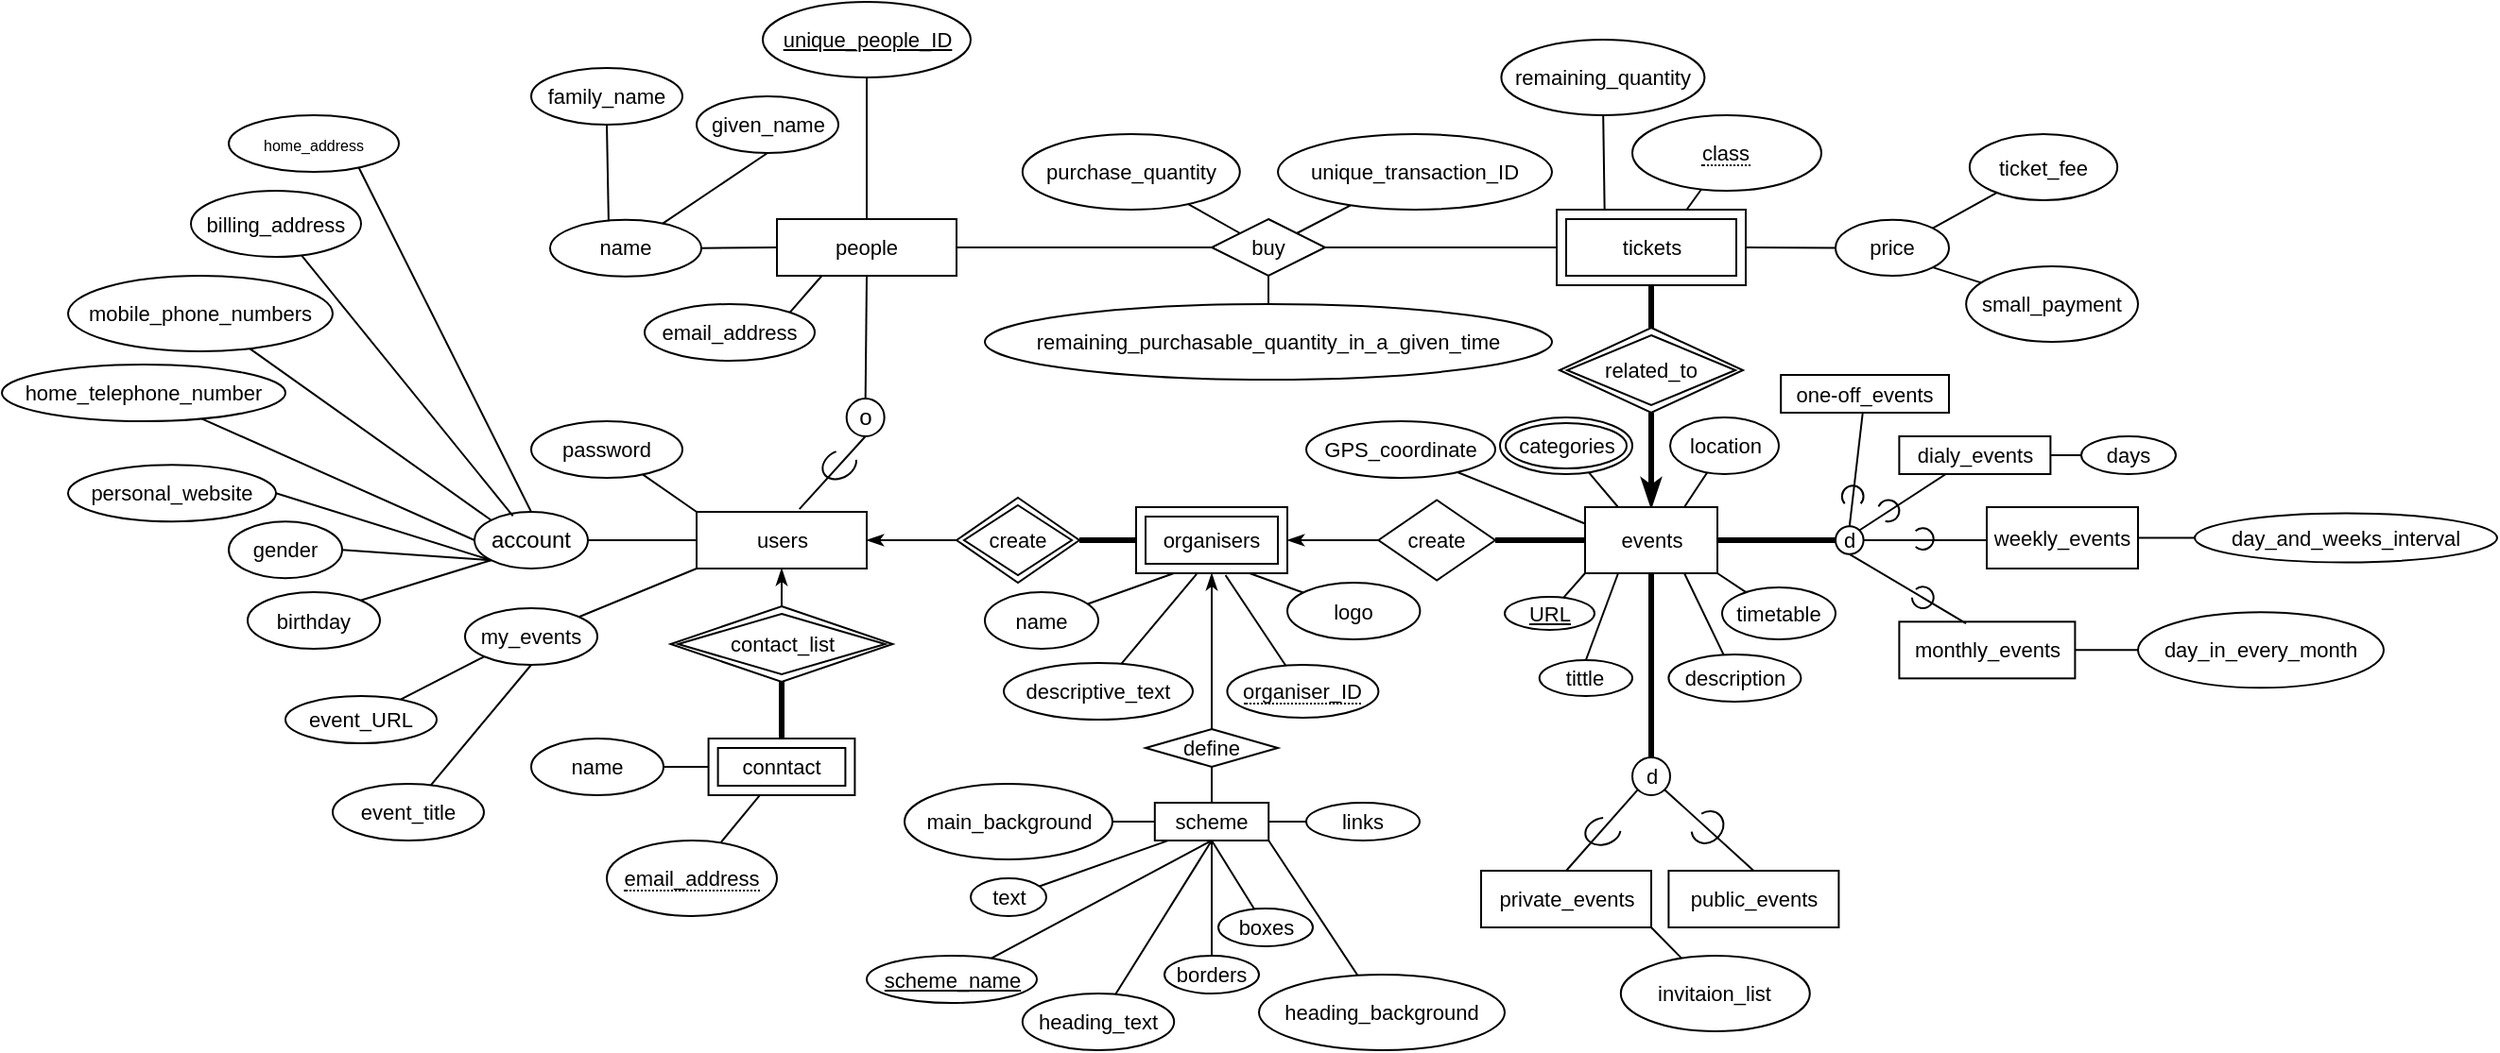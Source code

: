 <mxfile version="15.4.1" type="github">
  <diagram id="6H4R47eBY3q_TcvJeOBk" name="Page-1">
    <mxGraphModel dx="2317" dy="581" grid="1" gridSize="10" guides="1" tooltips="1" connect="1" arrows="1" fold="1" page="1" pageScale="1" pageWidth="827" pageHeight="1169" math="0" shadow="0">
      <root>
        <mxCell id="0" />
        <mxCell id="1" parent="0" />
        <mxCell id="lGjKi2mFenc1zMOufSLO-3" value="o" style="ellipse;whiteSpace=wrap;html=1;aspect=fixed;" vertex="1" parent="1">
          <mxGeometry x="166.83" y="240" width="20" height="20" as="geometry" />
        </mxCell>
        <mxCell id="lGjKi2mFenc1zMOufSLO-13" value="account" style="ellipse;whiteSpace=wrap;html=1;" vertex="1" parent="1">
          <mxGeometry x="-30" y="300" width="60" height="30" as="geometry" />
        </mxCell>
        <mxCell id="lGjKi2mFenc1zMOufSLO-14" value="" style="endArrow=none;html=1;rounded=0;exitX=0;exitY=0;exitDx=0;exitDy=0;" edge="1" parent="1" source="lGjKi2mFenc1zMOufSLO-13" target="lGjKi2mFenc1zMOufSLO-22">
          <mxGeometry width="50" height="50" relative="1" as="geometry">
            <mxPoint x="20" y="230" as="sourcePoint" />
            <mxPoint x="70" y="180" as="targetPoint" />
          </mxGeometry>
        </mxCell>
        <mxCell id="lGjKi2mFenc1zMOufSLO-15" value="" style="endArrow=none;html=1;rounded=0;exitX=0;exitY=0.5;exitDx=0;exitDy=0;" edge="1" parent="1" source="lGjKi2mFenc1zMOufSLO-13" target="lGjKi2mFenc1zMOufSLO-23">
          <mxGeometry width="50" height="50" relative="1" as="geometry">
            <mxPoint x="330" y="200" as="sourcePoint" />
            <mxPoint x="-210" y="310" as="targetPoint" />
          </mxGeometry>
        </mxCell>
        <mxCell id="lGjKi2mFenc1zMOufSLO-16" value="" style="endArrow=none;html=1;rounded=0;entryX=0;entryY=1;entryDx=0;entryDy=0;exitX=1;exitY=0.5;exitDx=0;exitDy=0;" edge="1" parent="1" source="lGjKi2mFenc1zMOufSLO-24" target="lGjKi2mFenc1zMOufSLO-13">
          <mxGeometry width="50" height="50" relative="1" as="geometry">
            <mxPoint x="-120" y="390" as="sourcePoint" />
            <mxPoint x="-70" y="340" as="targetPoint" />
          </mxGeometry>
        </mxCell>
        <mxCell id="lGjKi2mFenc1zMOufSLO-17" value="" style="endArrow=none;html=1;rounded=0;exitX=0.339;exitY=0.072;exitDx=0;exitDy=0;exitPerimeter=0;" edge="1" parent="1" source="lGjKi2mFenc1zMOufSLO-13" target="lGjKi2mFenc1zMOufSLO-21">
          <mxGeometry width="50" height="50" relative="1" as="geometry">
            <mxPoint x="20" y="220" as="sourcePoint" />
            <mxPoint x="70" y="170" as="targetPoint" />
          </mxGeometry>
        </mxCell>
        <mxCell id="lGjKi2mFenc1zMOufSLO-18" value="" style="endArrow=none;html=1;rounded=0;entryX=0;entryY=1;entryDx=0;entryDy=0;exitX=1;exitY=0.5;exitDx=0;exitDy=0;" edge="1" parent="1" source="lGjKi2mFenc1zMOufSLO-25" target="lGjKi2mFenc1zMOufSLO-13">
          <mxGeometry width="50" height="50" relative="1" as="geometry">
            <mxPoint x="-100" y="370" as="sourcePoint" />
            <mxPoint x="-80" y="370" as="targetPoint" />
          </mxGeometry>
        </mxCell>
        <mxCell id="lGjKi2mFenc1zMOufSLO-20" value="&lt;font style=&quot;font-size: 8px&quot;&gt;home_address&lt;/font&gt;" style="ellipse;whiteSpace=wrap;html=1;" vertex="1" parent="1">
          <mxGeometry x="-160" y="90" width="90" height="30" as="geometry" />
        </mxCell>
        <mxCell id="lGjKi2mFenc1zMOufSLO-21" value="&lt;font style=&quot;font-size: 11px&quot;&gt;billing_address&lt;/font&gt;" style="ellipse;whiteSpace=wrap;html=1;fontSize=8;" vertex="1" parent="1">
          <mxGeometry x="-180" y="130" width="90" height="35" as="geometry" />
        </mxCell>
        <mxCell id="lGjKi2mFenc1zMOufSLO-22" value="mobile_phone_numbers" style="ellipse;whiteSpace=wrap;html=1;fontSize=11;" vertex="1" parent="1">
          <mxGeometry x="-245" y="175" width="140" height="40" as="geometry" />
        </mxCell>
        <mxCell id="lGjKi2mFenc1zMOufSLO-23" value="home_telephone_number" style="ellipse;whiteSpace=wrap;html=1;fontSize=11;" vertex="1" parent="1">
          <mxGeometry x="-280" y="222" width="150" height="30" as="geometry" />
        </mxCell>
        <mxCell id="lGjKi2mFenc1zMOufSLO-24" value="personal_website" style="ellipse;whiteSpace=wrap;html=1;fontSize=11;" vertex="1" parent="1">
          <mxGeometry x="-245" y="275.1" width="110" height="30" as="geometry" />
        </mxCell>
        <mxCell id="lGjKi2mFenc1zMOufSLO-25" value="gender" style="ellipse;whiteSpace=wrap;html=1;fontSize=11;" vertex="1" parent="1">
          <mxGeometry x="-160" y="305.1" width="60" height="30" as="geometry" />
        </mxCell>
        <mxCell id="lGjKi2mFenc1zMOufSLO-26" value="" style="endArrow=none;html=1;rounded=0;fontSize=11;entryX=0;entryY=1;entryDx=0;entryDy=0;exitX=1;exitY=0;exitDx=0;exitDy=0;" edge="1" parent="1" source="lGjKi2mFenc1zMOufSLO-27" target="lGjKi2mFenc1zMOufSLO-13">
          <mxGeometry width="50" height="50" relative="1" as="geometry">
            <mxPoint x="-100" y="380" as="sourcePoint" />
            <mxPoint x="-50" y="330" as="targetPoint" />
          </mxGeometry>
        </mxCell>
        <mxCell id="lGjKi2mFenc1zMOufSLO-27" value="birthday" style="ellipse;whiteSpace=wrap;html=1;fontSize=11;" vertex="1" parent="1">
          <mxGeometry x="-150" y="342.5" width="70" height="30" as="geometry" />
        </mxCell>
        <mxCell id="lGjKi2mFenc1zMOufSLO-28" value="" style="endArrow=none;html=1;rounded=0;fontSize=11;entryX=0.5;entryY=1;entryDx=0;entryDy=0;exitX=0.5;exitY=0;exitDx=0;exitDy=0;" edge="1" parent="1" target="lGjKi2mFenc1zMOufSLO-13">
          <mxGeometry width="50" height="50" relative="1" as="geometry">
            <mxPoint y="330" as="sourcePoint" />
            <mxPoint x="10" y="220" as="targetPoint" />
          </mxGeometry>
        </mxCell>
        <mxCell id="lGjKi2mFenc1zMOufSLO-97" style="edgeStyle=none;rounded=0;orthogonalLoop=1;jettySize=auto;html=1;exitX=0.5;exitY=1;exitDx=0;exitDy=0;fontSize=11;startArrow=none;startFill=0;endArrow=none;endFill=0;strokeWidth=3;" edge="1" parent="1" source="lGjKi2mFenc1zMOufSLO-41" target="lGjKi2mFenc1zMOufSLO-98">
          <mxGeometry relative="1" as="geometry">
            <mxPoint x="132.6" y="420" as="targetPoint" />
          </mxGeometry>
        </mxCell>
        <mxCell id="lGjKi2mFenc1zMOufSLO-41" value="contact_list" style="shape=rhombus;double=1;perimeter=rhombusPerimeter;whiteSpace=wrap;html=1;align=center;rounded=0;shadow=0;sketch=0;fontSize=11;" vertex="1" parent="1">
          <mxGeometry x="73.75" y="350" width="117.5" height="40" as="geometry" />
        </mxCell>
        <mxCell id="lGjKi2mFenc1zMOufSLO-57" value="" style="edgeStyle=none;rounded=0;orthogonalLoop=1;jettySize=auto;html=1;fontSize=11;endArrow=none;endFill=0;entryX=0;entryY=0.5;entryDx=0;entryDy=0;exitX=1;exitY=0.5;exitDx=0;exitDy=0;" edge="1" parent="1" source="lGjKi2mFenc1zMOufSLO-42" target="lGjKi2mFenc1zMOufSLO-43">
          <mxGeometry relative="1" as="geometry">
            <mxPoint x="178" y="100" as="sourcePoint" />
            <mxPoint x="178" y="140" as="targetPoint" />
          </mxGeometry>
        </mxCell>
        <mxCell id="lGjKi2mFenc1zMOufSLO-42" value="name" style="ellipse;whiteSpace=wrap;html=1;align=center;rounded=0;shadow=0;sketch=0;fontSize=11;" vertex="1" parent="1">
          <mxGeometry x="10.0" y="145.4" width="80" height="30" as="geometry" />
        </mxCell>
        <mxCell id="lGjKi2mFenc1zMOufSLO-126" style="edgeStyle=none;rounded=0;orthogonalLoop=1;jettySize=auto;html=1;exitX=1;exitY=0.5;exitDx=0;exitDy=0;fontSize=11;startArrow=none;startFill=0;endArrow=none;endFill=0;strokeWidth=1;" edge="1" parent="1" source="lGjKi2mFenc1zMOufSLO-43" target="lGjKi2mFenc1zMOufSLO-128">
          <mxGeometry relative="1" as="geometry">
            <mxPoint x="240" y="160" as="targetPoint" />
          </mxGeometry>
        </mxCell>
        <mxCell id="lGjKi2mFenc1zMOufSLO-43" value="people" style="whiteSpace=wrap;html=1;align=center;rounded=0;shadow=0;sketch=0;fontSize=11;" vertex="1" parent="1">
          <mxGeometry x="130" y="145" width="95" height="30" as="geometry" />
        </mxCell>
        <mxCell id="lGjKi2mFenc1zMOufSLO-44" value="" style="endArrow=none;html=1;rounded=0;fontSize=11;entryX=0.5;entryY=1;entryDx=0;entryDy=0;exitX=0.5;exitY=0;exitDx=0;exitDy=0;" edge="1" parent="1" source="lGjKi2mFenc1zMOufSLO-43" target="lGjKi2mFenc1zMOufSLO-48">
          <mxGeometry relative="1" as="geometry">
            <mxPoint x="178" y="140" as="sourcePoint" />
            <mxPoint x="90" y="480" as="targetPoint" />
          </mxGeometry>
        </mxCell>
        <mxCell id="lGjKi2mFenc1zMOufSLO-48" value="unique_people_ID" style="ellipse;whiteSpace=wrap;html=1;align=center;fontStyle=4;rounded=0;shadow=0;sketch=0;fontSize=11;" vertex="1" parent="1">
          <mxGeometry x="122.5" y="30" width="110" height="40" as="geometry" />
        </mxCell>
        <mxCell id="lGjKi2mFenc1zMOufSLO-49" value="email_address" style="ellipse;whiteSpace=wrap;html=1;align=center;rounded=0;shadow=0;sketch=0;fontSize=11;" vertex="1" parent="1">
          <mxGeometry x="60" y="190" width="90" height="30" as="geometry" />
        </mxCell>
        <mxCell id="lGjKi2mFenc1zMOufSLO-50" value="" style="endArrow=none;html=1;rounded=0;fontSize=11;entryX=0.25;entryY=1;entryDx=0;entryDy=0;exitX=1;exitY=0;exitDx=0;exitDy=0;" edge="1" parent="1" source="lGjKi2mFenc1zMOufSLO-49" target="lGjKi2mFenc1zMOufSLO-43">
          <mxGeometry relative="1" as="geometry">
            <mxPoint x="-90" y="350" as="sourcePoint" />
            <mxPoint x="70" y="350" as="targetPoint" />
          </mxGeometry>
        </mxCell>
        <mxCell id="lGjKi2mFenc1zMOufSLO-51" value="" style="endArrow=none;html=1;rounded=0;fontSize=11;exitX=0.5;exitY=1;exitDx=0;exitDy=0;entryX=0.5;entryY=0;entryDx=0;entryDy=0;" edge="1" parent="1" source="lGjKi2mFenc1zMOufSLO-43" target="lGjKi2mFenc1zMOufSLO-3">
          <mxGeometry relative="1" as="geometry">
            <mxPoint x="-90" y="430" as="sourcePoint" />
            <mxPoint x="160" y="270" as="targetPoint" />
          </mxGeometry>
        </mxCell>
        <mxCell id="lGjKi2mFenc1zMOufSLO-77" style="edgeStyle=none;rounded=0;orthogonalLoop=1;jettySize=auto;html=1;exitX=0;exitY=0.5;exitDx=0;exitDy=0;entryX=1;entryY=0.5;entryDx=0;entryDy=0;fontSize=11;endArrow=none;endFill=0;" edge="1" parent="1" source="lGjKi2mFenc1zMOufSLO-54" target="lGjKi2mFenc1zMOufSLO-13">
          <mxGeometry relative="1" as="geometry" />
        </mxCell>
        <mxCell id="lGjKi2mFenc1zMOufSLO-81" style="edgeStyle=none;rounded=0;orthogonalLoop=1;jettySize=auto;html=1;exitX=0.5;exitY=1;exitDx=0;exitDy=0;entryX=0.5;entryY=0;entryDx=0;entryDy=0;fontSize=11;startArrow=classicThin;startFill=1;endArrow=none;endFill=0;" edge="1" parent="1" source="lGjKi2mFenc1zMOufSLO-54" target="lGjKi2mFenc1zMOufSLO-41">
          <mxGeometry relative="1" as="geometry" />
        </mxCell>
        <mxCell id="lGjKi2mFenc1zMOufSLO-88" style="edgeStyle=none;rounded=0;orthogonalLoop=1;jettySize=auto;html=1;exitX=0;exitY=0;exitDx=0;exitDy=0;fontSize=11;startArrow=none;startFill=0;endArrow=none;endFill=0;" edge="1" parent="1" source="lGjKi2mFenc1zMOufSLO-54" target="lGjKi2mFenc1zMOufSLO-89">
          <mxGeometry relative="1" as="geometry">
            <mxPoint x="70" y="270" as="targetPoint" />
          </mxGeometry>
        </mxCell>
        <mxCell id="lGjKi2mFenc1zMOufSLO-90" style="edgeStyle=none;rounded=0;orthogonalLoop=1;jettySize=auto;html=1;exitX=0;exitY=1;exitDx=0;exitDy=0;fontSize=11;startArrow=none;startFill=0;endArrow=none;endFill=0;" edge="1" parent="1" source="lGjKi2mFenc1zMOufSLO-54" target="lGjKi2mFenc1zMOufSLO-91">
          <mxGeometry relative="1" as="geometry">
            <mxPoint y="390" as="targetPoint" />
          </mxGeometry>
        </mxCell>
        <mxCell id="lGjKi2mFenc1zMOufSLO-105" style="edgeStyle=none;rounded=0;orthogonalLoop=1;jettySize=auto;html=1;exitX=1;exitY=0.5;exitDx=0;exitDy=0;fontSize=11;startArrow=classicThin;startFill=1;endArrow=none;endFill=0;strokeWidth=1;" edge="1" parent="1" source="lGjKi2mFenc1zMOufSLO-54" target="lGjKi2mFenc1zMOufSLO-106">
          <mxGeometry relative="1" as="geometry">
            <mxPoint x="230" y="314.8" as="targetPoint" />
          </mxGeometry>
        </mxCell>
        <mxCell id="lGjKi2mFenc1zMOufSLO-54" value="users" style="whiteSpace=wrap;html=1;align=center;rounded=0;shadow=0;sketch=0;fontSize=11;" vertex="1" parent="1">
          <mxGeometry x="87.5" y="300" width="90" height="30" as="geometry" />
        </mxCell>
        <mxCell id="lGjKi2mFenc1zMOufSLO-55" value="" style="endArrow=none;html=1;rounded=0;fontSize=11;exitX=0.5;exitY=1;exitDx=0;exitDy=0;" edge="1" parent="1" source="lGjKi2mFenc1zMOufSLO-56" target="lGjKi2mFenc1zMOufSLO-42">
          <mxGeometry relative="1" as="geometry">
            <mxPoint x="-210" y="360" as="sourcePoint" />
            <mxPoint x="70" y="270" as="targetPoint" />
          </mxGeometry>
        </mxCell>
        <mxCell id="lGjKi2mFenc1zMOufSLO-56" value="given_name" style="ellipse;whiteSpace=wrap;html=1;align=center;rounded=0;shadow=0;sketch=0;fontSize=11;" vertex="1" parent="1">
          <mxGeometry x="87.5" y="80" width="75" height="30" as="geometry" />
        </mxCell>
        <mxCell id="lGjKi2mFenc1zMOufSLO-58" value="" style="endArrow=none;html=1;rounded=0;fontSize=11;entryX=0.387;entryY=0.025;entryDx=0;entryDy=0;exitX=0.5;exitY=1;exitDx=0;exitDy=0;entryPerimeter=0;" edge="1" parent="1" source="lGjKi2mFenc1zMOufSLO-60" target="lGjKi2mFenc1zMOufSLO-42">
          <mxGeometry relative="1" as="geometry">
            <mxPoint x="-110" y="380" as="sourcePoint" />
            <mxPoint x="70" y="270" as="targetPoint" />
          </mxGeometry>
        </mxCell>
        <mxCell id="lGjKi2mFenc1zMOufSLO-60" value="family_name" style="ellipse;whiteSpace=wrap;html=1;align=center;rounded=0;shadow=0;sketch=0;fontSize=11;" vertex="1" parent="1">
          <mxGeometry x="8.882e-16" y="65" width="80" height="30" as="geometry" />
        </mxCell>
        <mxCell id="lGjKi2mFenc1zMOufSLO-73" value="" style="verticalLabelPosition=bottom;verticalAlign=top;html=1;shape=mxgraph.basic.arc;startAngle=0.3;endAngle=0.033;rounded=0;shadow=0;sketch=0;fontSize=11;rotation=-30;" vertex="1" parent="1">
          <mxGeometry x="153.6" y="268" width="18.9" height="14" as="geometry" />
        </mxCell>
        <mxCell id="lGjKi2mFenc1zMOufSLO-76" value="" style="endArrow=none;html=1;rounded=0;fontSize=11;entryX=0.5;entryY=1;entryDx=0;entryDy=0;startArrow=none;exitX=0.604;exitY=-0.047;exitDx=0;exitDy=0;exitPerimeter=0;" edge="1" parent="1" source="lGjKi2mFenc1zMOufSLO-54" target="lGjKi2mFenc1zMOufSLO-3">
          <mxGeometry width="50" height="50" relative="1" as="geometry">
            <mxPoint x="151.19" y="308.59" as="sourcePoint" />
            <mxPoint x="176.83" y="260" as="targetPoint" />
          </mxGeometry>
        </mxCell>
        <mxCell id="lGjKi2mFenc1zMOufSLO-78" value="" style="endArrow=none;html=1;rounded=0;fontSize=11;entryX=0.5;entryY=0;entryDx=0;entryDy=0;exitX=0.763;exitY=0.917;exitDx=0;exitDy=0;exitPerimeter=0;" edge="1" parent="1" source="lGjKi2mFenc1zMOufSLO-20" target="lGjKi2mFenc1zMOufSLO-13">
          <mxGeometry relative="1" as="geometry">
            <mxPoint x="-100" y="250" as="sourcePoint" />
            <mxPoint x="60" y="250" as="targetPoint" />
          </mxGeometry>
        </mxCell>
        <mxCell id="lGjKi2mFenc1zMOufSLO-89" value="password" style="ellipse;whiteSpace=wrap;html=1;align=center;rounded=0;shadow=0;sketch=0;fontSize=11;" vertex="1" parent="1">
          <mxGeometry y="252" width="80" height="30" as="geometry" />
        </mxCell>
        <mxCell id="lGjKi2mFenc1zMOufSLO-93" style="edgeStyle=none;rounded=0;orthogonalLoop=1;jettySize=auto;html=1;exitX=0;exitY=1;exitDx=0;exitDy=0;fontSize=11;startArrow=none;startFill=0;endArrow=none;endFill=0;" edge="1" parent="1" source="lGjKi2mFenc1zMOufSLO-91" target="lGjKi2mFenc1zMOufSLO-94">
          <mxGeometry relative="1" as="geometry">
            <mxPoint x="-50" y="370" as="targetPoint" />
          </mxGeometry>
        </mxCell>
        <mxCell id="lGjKi2mFenc1zMOufSLO-95" style="edgeStyle=none;rounded=0;orthogonalLoop=1;jettySize=auto;html=1;exitX=0.5;exitY=1;exitDx=0;exitDy=0;fontSize=11;startArrow=none;startFill=0;endArrow=none;endFill=0;" edge="1" parent="1" source="lGjKi2mFenc1zMOufSLO-91" target="lGjKi2mFenc1zMOufSLO-96">
          <mxGeometry relative="1" as="geometry">
            <mxPoint x="-80" y="440" as="targetPoint" />
          </mxGeometry>
        </mxCell>
        <mxCell id="lGjKi2mFenc1zMOufSLO-91" value="my_events" style="ellipse;whiteSpace=wrap;html=1;align=center;rounded=0;shadow=0;sketch=0;fontSize=11;" vertex="1" parent="1">
          <mxGeometry x="-35" y="351" width="70" height="30" as="geometry" />
        </mxCell>
        <mxCell id="lGjKi2mFenc1zMOufSLO-94" value="event_URL" style="ellipse;whiteSpace=wrap;html=1;align=center;rounded=0;shadow=0;sketch=0;fontSize=11;" vertex="1" parent="1">
          <mxGeometry x="-130" y="397.5" width="80" height="25" as="geometry" />
        </mxCell>
        <mxCell id="lGjKi2mFenc1zMOufSLO-96" value="event_title" style="ellipse;whiteSpace=wrap;html=1;align=center;rounded=0;shadow=0;sketch=0;fontSize=11;" vertex="1" parent="1">
          <mxGeometry x="-105" y="444" width="80" height="30" as="geometry" />
        </mxCell>
        <mxCell id="lGjKi2mFenc1zMOufSLO-99" style="edgeStyle=none;rounded=0;orthogonalLoop=1;jettySize=auto;html=1;exitX=0;exitY=0.5;exitDx=0;exitDy=0;fontSize=11;startArrow=none;startFill=0;endArrow=none;endFill=0;entryX=1;entryY=0.5;entryDx=0;entryDy=0;" edge="1" parent="1" source="lGjKi2mFenc1zMOufSLO-98" target="lGjKi2mFenc1zMOufSLO-100">
          <mxGeometry relative="1" as="geometry">
            <mxPoint x="90" y="450" as="targetPoint" />
          </mxGeometry>
        </mxCell>
        <mxCell id="lGjKi2mFenc1zMOufSLO-101" style="edgeStyle=none;rounded=0;orthogonalLoop=1;jettySize=auto;html=1;exitX=0.357;exitY=0.98;exitDx=0;exitDy=0;fontSize=11;startArrow=none;startFill=0;endArrow=none;endFill=0;exitPerimeter=0;" edge="1" parent="1" source="lGjKi2mFenc1zMOufSLO-98" target="lGjKi2mFenc1zMOufSLO-102">
          <mxGeometry relative="1" as="geometry">
            <mxPoint x="180" y="450" as="targetPoint" />
          </mxGeometry>
        </mxCell>
        <mxCell id="lGjKi2mFenc1zMOufSLO-98" value="conntact" style="shape=ext;margin=3;double=1;whiteSpace=wrap;html=1;align=center;rounded=0;shadow=0;sketch=0;fontSize=11;" vertex="1" parent="1">
          <mxGeometry x="93.8" y="420" width="77.4" height="30" as="geometry" />
        </mxCell>
        <mxCell id="lGjKi2mFenc1zMOufSLO-100" value="name" style="ellipse;whiteSpace=wrap;html=1;align=center;rounded=0;shadow=0;sketch=0;fontSize=11;" vertex="1" parent="1">
          <mxGeometry y="420" width="70" height="30" as="geometry" />
        </mxCell>
        <mxCell id="lGjKi2mFenc1zMOufSLO-102" value="&lt;span style=&quot;border-bottom: 1px dotted&quot;&gt;email_address&lt;/span&gt;" style="ellipse;whiteSpace=wrap;html=1;align=center;rounded=0;shadow=0;sketch=0;fontSize=11;" vertex="1" parent="1">
          <mxGeometry x="40" y="474" width="90" height="40" as="geometry" />
        </mxCell>
        <mxCell id="lGjKi2mFenc1zMOufSLO-107" style="edgeStyle=none;rounded=0;orthogonalLoop=1;jettySize=auto;html=1;exitX=1;exitY=0.5;exitDx=0;exitDy=0;fontSize=11;startArrow=none;startFill=0;endArrow=none;endFill=0;strokeWidth=3;" edge="1" parent="1" source="lGjKi2mFenc1zMOufSLO-106" target="lGjKi2mFenc1zMOufSLO-108">
          <mxGeometry relative="1" as="geometry">
            <mxPoint x="340" y="314.8" as="targetPoint" />
          </mxGeometry>
        </mxCell>
        <mxCell id="lGjKi2mFenc1zMOufSLO-106" value="create" style="shape=rhombus;double=1;perimeter=rhombusPerimeter;whiteSpace=wrap;html=1;align=center;rounded=0;shadow=0;sketch=0;fontSize=11;" vertex="1" parent="1">
          <mxGeometry x="225" y="292.5" width="65" height="45" as="geometry" />
        </mxCell>
        <mxCell id="lGjKi2mFenc1zMOufSLO-109" style="edgeStyle=none;rounded=0;orthogonalLoop=1;jettySize=auto;html=1;exitX=0.4;exitY=1.011;exitDx=0;exitDy=0;fontSize=11;startArrow=none;startFill=0;endArrow=none;endFill=0;strokeWidth=1;exitPerimeter=0;" edge="1" parent="1" source="lGjKi2mFenc1zMOufSLO-108" target="lGjKi2mFenc1zMOufSLO-110">
          <mxGeometry relative="1" as="geometry">
            <mxPoint x="300" y="270" as="targetPoint" />
          </mxGeometry>
        </mxCell>
        <mxCell id="lGjKi2mFenc1zMOufSLO-111" style="edgeStyle=none;rounded=0;orthogonalLoop=1;jettySize=auto;html=1;exitX=0.25;exitY=1;exitDx=0;exitDy=0;fontSize=11;startArrow=none;startFill=0;endArrow=none;endFill=0;strokeWidth=1;" edge="1" parent="1" source="lGjKi2mFenc1zMOufSLO-108" target="lGjKi2mFenc1zMOufSLO-112">
          <mxGeometry relative="1" as="geometry">
            <mxPoint x="280" y="370" as="targetPoint" />
          </mxGeometry>
        </mxCell>
        <mxCell id="lGjKi2mFenc1zMOufSLO-113" style="edgeStyle=none;rounded=0;orthogonalLoop=1;jettySize=auto;html=1;exitX=0.75;exitY=1;exitDx=0;exitDy=0;fontSize=11;startArrow=none;startFill=0;endArrow=none;endFill=0;strokeWidth=1;" edge="1" parent="1" source="lGjKi2mFenc1zMOufSLO-108" target="lGjKi2mFenc1zMOufSLO-114">
          <mxGeometry relative="1" as="geometry">
            <mxPoint x="339.8" y="360" as="targetPoint" />
          </mxGeometry>
        </mxCell>
        <mxCell id="lGjKi2mFenc1zMOufSLO-115" style="edgeStyle=none;rounded=0;orthogonalLoop=1;jettySize=auto;html=1;exitX=0.591;exitY=1.029;exitDx=0;exitDy=0;fontSize=11;startArrow=none;startFill=0;endArrow=none;endFill=0;strokeWidth=1;exitPerimeter=0;" edge="1" parent="1" source="lGjKi2mFenc1zMOufSLO-108" target="lGjKi2mFenc1zMOufSLO-116">
          <mxGeometry relative="1" as="geometry">
            <mxPoint x="350" y="280" as="targetPoint" />
          </mxGeometry>
        </mxCell>
        <mxCell id="lGjKi2mFenc1zMOufSLO-119" style="edgeStyle=none;rounded=0;orthogonalLoop=1;jettySize=auto;html=1;exitX=1;exitY=0.5;exitDx=0;exitDy=0;fontSize=11;startArrow=classicThin;startFill=1;endArrow=none;endFill=0;strokeWidth=1;" edge="1" parent="1" source="lGjKi2mFenc1zMOufSLO-108" target="lGjKi2mFenc1zMOufSLO-122">
          <mxGeometry relative="1" as="geometry">
            <mxPoint x="448" y="316" as="targetPoint" />
          </mxGeometry>
        </mxCell>
        <mxCell id="lGjKi2mFenc1zMOufSLO-190" style="edgeStyle=none;rounded=0;orthogonalLoop=1;jettySize=auto;html=1;exitX=0.5;exitY=1;exitDx=0;exitDy=0;fontSize=11;startArrow=classicThin;startFill=1;endArrow=none;endFill=0;strokeWidth=1;" edge="1" parent="1" source="lGjKi2mFenc1zMOufSLO-108" target="lGjKi2mFenc1zMOufSLO-191">
          <mxGeometry relative="1" as="geometry">
            <mxPoint x="360" y="420" as="targetPoint" />
          </mxGeometry>
        </mxCell>
        <mxCell id="lGjKi2mFenc1zMOufSLO-108" value="organisers" style="shape=ext;margin=3;double=1;whiteSpace=wrap;html=1;align=center;rounded=0;shadow=0;sketch=0;fontSize=11;" vertex="1" parent="1">
          <mxGeometry x="320" y="297.5" width="80" height="35" as="geometry" />
        </mxCell>
        <mxCell id="lGjKi2mFenc1zMOufSLO-110" value="&lt;div style=&quot;text-align: left&quot;&gt;descriptive_text&lt;/div&gt;" style="ellipse;whiteSpace=wrap;html=1;align=center;rounded=0;shadow=0;sketch=0;fontSize=11;" vertex="1" parent="1">
          <mxGeometry x="250" y="380" width="100" height="30" as="geometry" />
        </mxCell>
        <mxCell id="lGjKi2mFenc1zMOufSLO-112" value="name" style="ellipse;whiteSpace=wrap;html=1;align=center;rounded=0;shadow=0;sketch=0;fontSize=11;" vertex="1" parent="1">
          <mxGeometry x="240" y="342.5" width="60" height="30" as="geometry" />
        </mxCell>
        <mxCell id="lGjKi2mFenc1zMOufSLO-114" value="logo" style="ellipse;whiteSpace=wrap;html=1;align=center;rounded=0;shadow=0;sketch=0;fontSize=11;" vertex="1" parent="1">
          <mxGeometry x="400.0" y="337.5" width="70.2" height="30" as="geometry" />
        </mxCell>
        <mxCell id="lGjKi2mFenc1zMOufSLO-116" value="&lt;span style=&quot;border-bottom: 1px dotted&quot;&gt;organiser_ID&lt;/span&gt;" style="ellipse;whiteSpace=wrap;html=1;align=center;rounded=0;shadow=0;sketch=0;fontSize=11;" vertex="1" parent="1">
          <mxGeometry x="368.2" y="381" width="80" height="28" as="geometry" />
        </mxCell>
        <mxCell id="lGjKi2mFenc1zMOufSLO-123" style="edgeStyle=none;rounded=0;orthogonalLoop=1;jettySize=auto;html=1;exitX=1;exitY=0.5;exitDx=0;exitDy=0;fontSize=11;startArrow=none;startFill=0;endArrow=none;endFill=0;strokeWidth=3;" edge="1" parent="1" source="lGjKi2mFenc1zMOufSLO-122" target="lGjKi2mFenc1zMOufSLO-124">
          <mxGeometry relative="1" as="geometry">
            <mxPoint x="560" y="315" as="targetPoint" />
          </mxGeometry>
        </mxCell>
        <mxCell id="lGjKi2mFenc1zMOufSLO-122" value="create" style="shape=rhombus;perimeter=rhombusPerimeter;whiteSpace=wrap;html=1;align=center;rounded=0;shadow=0;sketch=0;fontSize=11;" vertex="1" parent="1">
          <mxGeometry x="448.2" y="293.75" width="61.8" height="42.5" as="geometry" />
        </mxCell>
        <mxCell id="lGjKi2mFenc1zMOufSLO-135" style="edgeStyle=none;rounded=0;orthogonalLoop=1;jettySize=auto;html=1;exitX=0.5;exitY=1;exitDx=0;exitDy=0;fontSize=11;startArrow=none;startFill=0;endArrow=none;endFill=0;strokeWidth=3;" edge="1" parent="1" source="lGjKi2mFenc1zMOufSLO-124" target="lGjKi2mFenc1zMOufSLO-137">
          <mxGeometry relative="1" as="geometry">
            <mxPoint x="593" y="400" as="targetPoint" />
          </mxGeometry>
        </mxCell>
        <mxCell id="lGjKi2mFenc1zMOufSLO-136" style="edgeStyle=none;rounded=0;orthogonalLoop=1;jettySize=auto;html=1;exitX=0.5;exitY=0;exitDx=0;exitDy=0;fontSize=11;startArrow=classicThin;startFill=1;endArrow=none;endFill=0;strokeWidth=3;entryX=0.5;entryY=1;entryDx=0;entryDy=0;" edge="1" parent="1" source="lGjKi2mFenc1zMOufSLO-124" target="lGjKi2mFenc1zMOufSLO-224">
          <mxGeometry relative="1" as="geometry">
            <mxPoint x="593" y="250" as="targetPoint" />
          </mxGeometry>
        </mxCell>
        <mxCell id="lGjKi2mFenc1zMOufSLO-147" style="edgeStyle=none;rounded=0;orthogonalLoop=1;jettySize=auto;html=1;exitX=0;exitY=1;exitDx=0;exitDy=0;fontSize=11;startArrow=none;startFill=0;endArrow=none;endFill=0;strokeWidth=1;" edge="1" parent="1" source="lGjKi2mFenc1zMOufSLO-124" target="lGjKi2mFenc1zMOufSLO-148">
          <mxGeometry relative="1" as="geometry">
            <mxPoint x="530" y="380" as="targetPoint" />
          </mxGeometry>
        </mxCell>
        <mxCell id="lGjKi2mFenc1zMOufSLO-149" style="edgeStyle=none;rounded=0;orthogonalLoop=1;jettySize=auto;html=1;exitX=0.25;exitY=1;exitDx=0;exitDy=0;fontSize=11;startArrow=none;startFill=0;endArrow=none;endFill=0;strokeWidth=1;entryX=0.5;entryY=0;entryDx=0;entryDy=0;" edge="1" parent="1" source="lGjKi2mFenc1zMOufSLO-124" target="lGjKi2mFenc1zMOufSLO-233">
          <mxGeometry relative="1" as="geometry">
            <mxPoint x="574.23" y="387.808" as="targetPoint" />
          </mxGeometry>
        </mxCell>
        <mxCell id="lGjKi2mFenc1zMOufSLO-151" style="edgeStyle=none;rounded=0;orthogonalLoop=1;jettySize=auto;html=1;exitX=0.75;exitY=1;exitDx=0;exitDy=0;fontSize=11;startArrow=none;startFill=0;endArrow=none;endFill=0;strokeWidth=1;" edge="1" parent="1" source="lGjKi2mFenc1zMOufSLO-124" target="lGjKi2mFenc1zMOufSLO-152">
          <mxGeometry relative="1" as="geometry">
            <mxPoint x="620" y="370" as="targetPoint" />
          </mxGeometry>
        </mxCell>
        <mxCell id="lGjKi2mFenc1zMOufSLO-153" style="edgeStyle=none;rounded=0;orthogonalLoop=1;jettySize=auto;html=1;exitX=1;exitY=1;exitDx=0;exitDy=0;fontSize=11;startArrow=none;startFill=0;endArrow=none;endFill=0;strokeWidth=1;" edge="1" parent="1" source="lGjKi2mFenc1zMOufSLO-124" target="lGjKi2mFenc1zMOufSLO-154">
          <mxGeometry relative="1" as="geometry">
            <mxPoint x="650" y="350" as="targetPoint" />
          </mxGeometry>
        </mxCell>
        <mxCell id="lGjKi2mFenc1zMOufSLO-155" style="edgeStyle=none;rounded=0;orthogonalLoop=1;jettySize=auto;html=1;exitX=0.25;exitY=0;exitDx=0;exitDy=0;fontSize=11;startArrow=none;startFill=0;endArrow=none;endFill=0;strokeWidth=1;" edge="1" parent="1" source="lGjKi2mFenc1zMOufSLO-124" target="lGjKi2mFenc1zMOufSLO-156">
          <mxGeometry relative="1" as="geometry">
            <mxPoint x="560" y="270" as="targetPoint" />
          </mxGeometry>
        </mxCell>
        <mxCell id="lGjKi2mFenc1zMOufSLO-157" style="edgeStyle=none;rounded=0;orthogonalLoop=1;jettySize=auto;html=1;exitX=0;exitY=0.25;exitDx=0;exitDy=0;fontSize=11;startArrow=none;startFill=0;endArrow=none;endFill=0;strokeWidth=1;" edge="1" parent="1" source="lGjKi2mFenc1zMOufSLO-124" target="lGjKi2mFenc1zMOufSLO-158">
          <mxGeometry relative="1" as="geometry">
            <mxPoint x="470" y="270" as="targetPoint" />
          </mxGeometry>
        </mxCell>
        <mxCell id="lGjKi2mFenc1zMOufSLO-159" style="edgeStyle=none;rounded=0;orthogonalLoop=1;jettySize=auto;html=1;exitX=0.75;exitY=0;exitDx=0;exitDy=0;fontSize=11;startArrow=none;startFill=0;endArrow=none;endFill=0;strokeWidth=1;" edge="1" parent="1" source="lGjKi2mFenc1zMOufSLO-124" target="lGjKi2mFenc1zMOufSLO-160">
          <mxGeometry relative="1" as="geometry">
            <mxPoint x="620" y="270" as="targetPoint" />
          </mxGeometry>
        </mxCell>
        <mxCell id="lGjKi2mFenc1zMOufSLO-161" style="edgeStyle=none;rounded=0;orthogonalLoop=1;jettySize=auto;html=1;exitX=1;exitY=0.5;exitDx=0;exitDy=0;fontSize=11;startArrow=none;startFill=0;endArrow=none;endFill=0;strokeWidth=3;" edge="1" parent="1" source="lGjKi2mFenc1zMOufSLO-124" target="lGjKi2mFenc1zMOufSLO-162">
          <mxGeometry relative="1" as="geometry">
            <mxPoint x="700" y="314.8" as="targetPoint" />
          </mxGeometry>
        </mxCell>
        <mxCell id="lGjKi2mFenc1zMOufSLO-124" value="events" style="whiteSpace=wrap;html=1;align=center;rounded=0;shadow=0;sketch=0;fontSize=11;" vertex="1" parent="1">
          <mxGeometry x="557.5" y="297.5" width="70" height="35" as="geometry" />
        </mxCell>
        <mxCell id="lGjKi2mFenc1zMOufSLO-129" style="edgeStyle=none;rounded=0;orthogonalLoop=1;jettySize=auto;html=1;exitX=1;exitY=0.5;exitDx=0;exitDy=0;fontSize=11;startArrow=none;startFill=0;endArrow=none;endFill=0;strokeWidth=1;" edge="1" parent="1" source="lGjKi2mFenc1zMOufSLO-128" target="lGjKi2mFenc1zMOufSLO-223">
          <mxGeometry relative="1" as="geometry">
            <mxPoint x="555" y="158.043" as="targetPoint" />
          </mxGeometry>
        </mxCell>
        <mxCell id="lGjKi2mFenc1zMOufSLO-211" style="edgeStyle=none;rounded=0;orthogonalLoop=1;jettySize=auto;html=1;exitX=0.5;exitY=1;exitDx=0;exitDy=0;fontSize=11;startArrow=none;startFill=0;endArrow=none;endFill=0;strokeWidth=1;" edge="1" parent="1" source="lGjKi2mFenc1zMOufSLO-128" target="lGjKi2mFenc1zMOufSLO-212">
          <mxGeometry relative="1" as="geometry">
            <mxPoint x="390" y="200" as="targetPoint" />
          </mxGeometry>
        </mxCell>
        <mxCell id="lGjKi2mFenc1zMOufSLO-213" style="edgeStyle=none;rounded=0;orthogonalLoop=1;jettySize=auto;html=1;exitX=0;exitY=0;exitDx=0;exitDy=0;fontSize=11;startArrow=none;startFill=0;endArrow=none;endFill=0;strokeWidth=1;" edge="1" parent="1" source="lGjKi2mFenc1zMOufSLO-128" target="lGjKi2mFenc1zMOufSLO-214">
          <mxGeometry relative="1" as="geometry">
            <mxPoint x="350" y="130" as="targetPoint" />
          </mxGeometry>
        </mxCell>
        <mxCell id="lGjKi2mFenc1zMOufSLO-215" style="edgeStyle=none;rounded=0;orthogonalLoop=1;jettySize=auto;html=1;exitX=1;exitY=0;exitDx=0;exitDy=0;fontSize=11;startArrow=none;startFill=0;endArrow=none;endFill=0;strokeWidth=1;" edge="1" parent="1" source="lGjKi2mFenc1zMOufSLO-128" target="lGjKi2mFenc1zMOufSLO-216">
          <mxGeometry relative="1" as="geometry">
            <mxPoint x="430" y="130" as="targetPoint" />
          </mxGeometry>
        </mxCell>
        <mxCell id="lGjKi2mFenc1zMOufSLO-128" value="buy" style="shape=rhombus;perimeter=rhombusPerimeter;whiteSpace=wrap;html=1;align=center;rounded=0;shadow=0;sketch=0;fontSize=11;" vertex="1" parent="1">
          <mxGeometry x="360" y="145" width="60" height="30" as="geometry" />
        </mxCell>
        <mxCell id="lGjKi2mFenc1zMOufSLO-131" style="edgeStyle=none;rounded=0;orthogonalLoop=1;jettySize=auto;html=1;fontSize=11;startArrow=none;startFill=0;endArrow=none;endFill=0;strokeWidth=3;exitX=0.5;exitY=1;exitDx=0;exitDy=0;entryX=0.5;entryY=0;entryDx=0;entryDy=0;" edge="1" parent="1" source="lGjKi2mFenc1zMOufSLO-223" target="lGjKi2mFenc1zMOufSLO-224">
          <mxGeometry relative="1" as="geometry">
            <mxPoint x="593" y="210" as="targetPoint" />
            <mxPoint x="580" y="200" as="sourcePoint" />
          </mxGeometry>
        </mxCell>
        <mxCell id="lGjKi2mFenc1zMOufSLO-219" style="edgeStyle=none;rounded=0;orthogonalLoop=1;jettySize=auto;html=1;exitX=0.171;exitY=-0.006;exitDx=0;exitDy=0;fontSize=11;startArrow=none;startFill=0;endArrow=none;endFill=0;strokeWidth=1;exitPerimeter=0;" edge="1" parent="1" target="lGjKi2mFenc1zMOufSLO-220">
          <mxGeometry relative="1" as="geometry">
            <mxPoint x="555" y="90" as="targetPoint" />
            <mxPoint x="567.825" y="139.79" as="sourcePoint" />
          </mxGeometry>
        </mxCell>
        <mxCell id="lGjKi2mFenc1zMOufSLO-221" style="edgeStyle=none;rounded=0;orthogonalLoop=1;jettySize=auto;html=1;exitX=0.75;exitY=0;exitDx=0;exitDy=0;fontSize=11;startArrow=none;startFill=0;endArrow=none;endFill=0;strokeWidth=1;" edge="1" parent="1" target="lGjKi2mFenc1zMOufSLO-226">
          <mxGeometry relative="1" as="geometry">
            <mxPoint x="616.845" y="129.636" as="targetPoint" />
            <mxPoint x="611.25" y="140" as="sourcePoint" />
          </mxGeometry>
        </mxCell>
        <mxCell id="lGjKi2mFenc1zMOufSLO-137" value="d" style="ellipse;whiteSpace=wrap;html=1;aspect=fixed;rounded=0;shadow=0;sketch=0;fontSize=11;verticalAlign=middle;" vertex="1" parent="1">
          <mxGeometry x="582.5" y="430" width="20" height="20" as="geometry" />
        </mxCell>
        <mxCell id="lGjKi2mFenc1zMOufSLO-217" style="edgeStyle=none;rounded=0;orthogonalLoop=1;jettySize=auto;html=1;exitX=1;exitY=1;exitDx=0;exitDy=0;fontSize=11;startArrow=none;startFill=0;endArrow=none;endFill=0;strokeWidth=1;" edge="1" parent="1" source="lGjKi2mFenc1zMOufSLO-139" target="lGjKi2mFenc1zMOufSLO-218">
          <mxGeometry relative="1" as="geometry">
            <mxPoint x="620" y="550" as="targetPoint" />
          </mxGeometry>
        </mxCell>
        <mxCell id="lGjKi2mFenc1zMOufSLO-139" value="private_events" style="whiteSpace=wrap;html=1;align=center;rounded=0;shadow=0;sketch=0;fontSize=11;" vertex="1" parent="1">
          <mxGeometry x="502.5" y="490" width="90" height="30" as="geometry" />
        </mxCell>
        <mxCell id="lGjKi2mFenc1zMOufSLO-141" value="public_events" style="whiteSpace=wrap;html=1;align=center;rounded=0;shadow=0;sketch=0;fontSize=11;" vertex="1" parent="1">
          <mxGeometry x="601.7" y="490" width="90" height="30" as="geometry" />
        </mxCell>
        <mxCell id="lGjKi2mFenc1zMOufSLO-144" value="" style="verticalLabelPosition=bottom;verticalAlign=top;html=1;shape=mxgraph.basic.arc;startAngle=0.3;endAngle=0.094;rounded=0;shadow=0;sketch=0;fontSize=11;rotation=-135;" vertex="1" parent="1">
          <mxGeometry x="614.54" y="457.86" width="15.46" height="18.28" as="geometry" />
        </mxCell>
        <mxCell id="lGjKi2mFenc1zMOufSLO-145" value="" style="edgeStyle=none;rounded=0;orthogonalLoop=1;jettySize=auto;html=1;exitX=1;exitY=1;exitDx=0;exitDy=0;fontSize=11;startArrow=none;startFill=0;endArrow=none;endFill=0;strokeWidth=1;entryX=0.5;entryY=0;entryDx=0;entryDy=0;" edge="1" parent="1" source="lGjKi2mFenc1zMOufSLO-137" target="lGjKi2mFenc1zMOufSLO-141">
          <mxGeometry relative="1" as="geometry">
            <mxPoint x="645" y="440" as="targetPoint" />
            <mxPoint x="599.571" y="417.071" as="sourcePoint" />
          </mxGeometry>
        </mxCell>
        <mxCell id="lGjKi2mFenc1zMOufSLO-142" value="" style="verticalLabelPosition=bottom;verticalAlign=top;html=1;shape=mxgraph.basic.arc;startAngle=0.3;endAngle=0.033;rounded=0;shadow=0;sketch=0;fontSize=11;rotation=-15;" vertex="1" parent="1">
          <mxGeometry x="557.5" y="462.14" width="18.9" height="14" as="geometry" />
        </mxCell>
        <mxCell id="lGjKi2mFenc1zMOufSLO-146" value="" style="edgeStyle=none;rounded=0;orthogonalLoop=1;jettySize=auto;html=1;exitX=0;exitY=1;exitDx=0;exitDy=0;fontSize=11;startArrow=none;startFill=0;endArrow=none;endFill=0;strokeWidth=1;entryX=0.5;entryY=0;entryDx=0;entryDy=0;" edge="1" parent="1" source="lGjKi2mFenc1zMOufSLO-137" target="lGjKi2mFenc1zMOufSLO-139">
          <mxGeometry relative="1" as="geometry">
            <mxPoint x="525.5" y="489.13" as="targetPoint" />
            <mxPoint x="585.429" y="447.071" as="sourcePoint" />
          </mxGeometry>
        </mxCell>
        <mxCell id="lGjKi2mFenc1zMOufSLO-148" value="URL" style="ellipse;whiteSpace=wrap;html=1;align=center;fontStyle=4;rounded=0;shadow=0;sketch=0;fontSize=11;" vertex="1" parent="1">
          <mxGeometry x="515" y="345" width="47.5" height="17.5" as="geometry" />
        </mxCell>
        <mxCell id="lGjKi2mFenc1zMOufSLO-152" value="description" style="ellipse;whiteSpace=wrap;html=1;align=center;rounded=0;shadow=0;sketch=0;fontSize=11;" vertex="1" parent="1">
          <mxGeometry x="601.7" y="375.5" width="70" height="25" as="geometry" />
        </mxCell>
        <mxCell id="lGjKi2mFenc1zMOufSLO-154" value="timetable" style="ellipse;whiteSpace=wrap;html=1;align=center;rounded=0;shadow=0;sketch=0;fontSize=11;" vertex="1" parent="1">
          <mxGeometry x="630" y="340" width="60" height="27.5" as="geometry" />
        </mxCell>
        <mxCell id="lGjKi2mFenc1zMOufSLO-156" value="categories" style="ellipse;shape=doubleEllipse;margin=3;whiteSpace=wrap;html=1;align=center;rounded=0;shadow=0;sketch=0;fontSize=11;" vertex="1" parent="1">
          <mxGeometry x="512.5" y="250" width="70" height="30" as="geometry" />
        </mxCell>
        <mxCell id="lGjKi2mFenc1zMOufSLO-158" value="GPS_coordinate" style="ellipse;whiteSpace=wrap;html=1;align=center;rounded=0;shadow=0;sketch=0;fontSize=11;" vertex="1" parent="1">
          <mxGeometry x="410" y="252" width="100" height="30" as="geometry" />
        </mxCell>
        <mxCell id="lGjKi2mFenc1zMOufSLO-160" value="location" style="ellipse;whiteSpace=wrap;html=1;align=center;rounded=0;shadow=0;sketch=0;fontSize=11;" vertex="1" parent="1">
          <mxGeometry x="602.5" y="250" width="57.5" height="30" as="geometry" />
        </mxCell>
        <mxCell id="lGjKi2mFenc1zMOufSLO-163" style="edgeStyle=none;rounded=0;orthogonalLoop=1;jettySize=auto;html=1;exitX=0.5;exitY=0;exitDx=0;exitDy=0;fontSize=11;startArrow=none;startFill=0;endArrow=none;endFill=0;strokeWidth=1;" edge="1" parent="1" source="lGjKi2mFenc1zMOufSLO-162" target="lGjKi2mFenc1zMOufSLO-164">
          <mxGeometry relative="1" as="geometry">
            <mxPoint x="697.4" y="270" as="targetPoint" />
          </mxGeometry>
        </mxCell>
        <mxCell id="lGjKi2mFenc1zMOufSLO-168" style="edgeStyle=none;rounded=0;orthogonalLoop=1;jettySize=auto;html=1;exitX=1;exitY=0;exitDx=0;exitDy=0;fontSize=11;startArrow=none;startFill=0;endArrow=none;endFill=0;strokeWidth=1;" edge="1" parent="1" source="lGjKi2mFenc1zMOufSLO-162" target="lGjKi2mFenc1zMOufSLO-170">
          <mxGeometry relative="1" as="geometry">
            <mxPoint x="740" y="290" as="targetPoint" />
          </mxGeometry>
        </mxCell>
        <mxCell id="lGjKi2mFenc1zMOufSLO-162" value="d" style="ellipse;whiteSpace=wrap;html=1;aspect=fixed;rounded=0;shadow=0;sketch=0;fontSize=11;verticalAlign=middle;" vertex="1" parent="1">
          <mxGeometry x="690" y="307.6" width="14.8" height="14.8" as="geometry" />
        </mxCell>
        <mxCell id="lGjKi2mFenc1zMOufSLO-164" value="one-off_events" style="whiteSpace=wrap;html=1;align=center;rounded=0;shadow=0;sketch=0;fontSize=11;" vertex="1" parent="1">
          <mxGeometry x="661.1" y="227.5" width="88.9" height="20" as="geometry" />
        </mxCell>
        <mxCell id="lGjKi2mFenc1zMOufSLO-180" style="edgeStyle=none;rounded=0;orthogonalLoop=1;jettySize=auto;html=1;exitX=1;exitY=0.5;exitDx=0;exitDy=0;fontSize=11;startArrow=none;startFill=0;endArrow=none;endFill=0;strokeWidth=1;" edge="1" parent="1" source="lGjKi2mFenc1zMOufSLO-170" target="lGjKi2mFenc1zMOufSLO-181">
          <mxGeometry relative="1" as="geometry">
            <mxPoint x="830" y="270" as="targetPoint" />
          </mxGeometry>
        </mxCell>
        <mxCell id="lGjKi2mFenc1zMOufSLO-170" value="dialy_events" style="whiteSpace=wrap;html=1;align=center;rounded=0;shadow=0;sketch=0;fontSize=11;" vertex="1" parent="1">
          <mxGeometry x="723.7" y="260" width="80" height="20" as="geometry" />
        </mxCell>
        <mxCell id="lGjKi2mFenc1zMOufSLO-183" style="edgeStyle=none;rounded=0;orthogonalLoop=1;jettySize=auto;html=1;exitX=1;exitY=0.5;exitDx=0;exitDy=0;fontSize=11;startArrow=none;startFill=0;endArrow=none;endFill=0;strokeWidth=1;" edge="1" parent="1" source="lGjKi2mFenc1zMOufSLO-173" target="lGjKi2mFenc1zMOufSLO-184">
          <mxGeometry relative="1" as="geometry">
            <mxPoint x="880" y="314" as="targetPoint" />
          </mxGeometry>
        </mxCell>
        <mxCell id="lGjKi2mFenc1zMOufSLO-173" value="weekly_events" style="whiteSpace=wrap;html=1;align=center;rounded=0;shadow=0;sketch=0;fontSize=11;" vertex="1" parent="1">
          <mxGeometry x="770" y="297.5" width="80" height="32.5" as="geometry" />
        </mxCell>
        <mxCell id="lGjKi2mFenc1zMOufSLO-169" value="" style="verticalLabelPosition=bottom;verticalAlign=top;html=1;shape=mxgraph.basic.arc;startAngle=0.3;endAngle=0.033;rounded=0;shadow=0;sketch=0;fontSize=11;rotation=-175;" vertex="1" parent="1">
          <mxGeometry x="712.29" y="293.75" width="11.41" height="11.35" as="geometry" />
        </mxCell>
        <mxCell id="lGjKi2mFenc1zMOufSLO-181" value="days" style="ellipse;whiteSpace=wrap;html=1;align=center;rounded=0;shadow=0;sketch=0;fontSize=11;" vertex="1" parent="1">
          <mxGeometry x="820" y="260" width="50" height="20" as="geometry" />
        </mxCell>
        <mxCell id="lGjKi2mFenc1zMOufSLO-177" value="" style="verticalLabelPosition=bottom;verticalAlign=top;html=1;shape=mxgraph.basic.arc;startAngle=0.3;endAngle=0.033;rounded=0;shadow=0;sketch=0;fontSize=11;rotation=-150;" vertex="1" parent="1">
          <mxGeometry x="730.44" y="308.65" width="11.41" height="11.35" as="geometry" />
        </mxCell>
        <mxCell id="lGjKi2mFenc1zMOufSLO-182" value="" style="edgeStyle=none;rounded=0;orthogonalLoop=1;jettySize=auto;html=1;exitX=1;exitY=0.5;exitDx=0;exitDy=0;fontSize=11;startArrow=none;startFill=0;endArrow=none;endFill=0;strokeWidth=1;" edge="1" parent="1" source="lGjKi2mFenc1zMOufSLO-162">
          <mxGeometry relative="1" as="geometry">
            <mxPoint x="770" y="315" as="targetPoint" />
            <mxPoint x="704.8" y="315" as="sourcePoint" />
          </mxGeometry>
        </mxCell>
        <mxCell id="lGjKi2mFenc1zMOufSLO-184" value="day_and_weeks_interval" style="ellipse;whiteSpace=wrap;html=1;align=center;rounded=0;shadow=0;sketch=0;fontSize=11;" vertex="1" parent="1">
          <mxGeometry x="880" y="300.75" width="160" height="26" as="geometry" />
        </mxCell>
        <mxCell id="lGjKi2mFenc1zMOufSLO-188" style="edgeStyle=none;rounded=0;orthogonalLoop=1;jettySize=auto;html=1;exitX=1;exitY=0.5;exitDx=0;exitDy=0;fontSize=11;startArrow=none;startFill=0;endArrow=none;endFill=0;strokeWidth=1;" edge="1" parent="1" source="lGjKi2mFenc1zMOufSLO-187" target="lGjKi2mFenc1zMOufSLO-189">
          <mxGeometry relative="1" as="geometry">
            <mxPoint x="830" y="425" as="targetPoint" />
          </mxGeometry>
        </mxCell>
        <mxCell id="lGjKi2mFenc1zMOufSLO-187" value="monthly_events" style="whiteSpace=wrap;html=1;align=center;rounded=0;shadow=0;sketch=0;fontSize=11;" vertex="1" parent="1">
          <mxGeometry x="723.7" y="358.17" width="93" height="30" as="geometry" />
        </mxCell>
        <mxCell id="lGjKi2mFenc1zMOufSLO-189" value="day_in_every_month" style="ellipse;whiteSpace=wrap;html=1;align=center;rounded=0;shadow=0;sketch=0;fontSize=11;" vertex="1" parent="1">
          <mxGeometry x="850" y="353.17" width="130" height="40" as="geometry" />
        </mxCell>
        <mxCell id="lGjKi2mFenc1zMOufSLO-192" style="edgeStyle=none;rounded=0;orthogonalLoop=1;jettySize=auto;html=1;exitX=0.5;exitY=1;exitDx=0;exitDy=0;fontSize=11;startArrow=none;startFill=0;endArrow=none;endFill=0;strokeWidth=1;" edge="1" parent="1" source="lGjKi2mFenc1zMOufSLO-191" target="lGjKi2mFenc1zMOufSLO-193">
          <mxGeometry relative="1" as="geometry">
            <mxPoint x="359.8" y="480" as="targetPoint" />
          </mxGeometry>
        </mxCell>
        <mxCell id="lGjKi2mFenc1zMOufSLO-191" value="define" style="shape=rhombus;perimeter=rhombusPerimeter;whiteSpace=wrap;html=1;align=center;rounded=0;shadow=0;sketch=0;fontSize=11;" vertex="1" parent="1">
          <mxGeometry x="325" y="415" width="70" height="20" as="geometry" />
        </mxCell>
        <mxCell id="lGjKi2mFenc1zMOufSLO-194" style="edgeStyle=none;rounded=0;orthogonalLoop=1;jettySize=auto;html=1;exitX=0.5;exitY=1;exitDx=0;exitDy=0;fontSize=11;startArrow=none;startFill=0;endArrow=none;endFill=0;strokeWidth=1;" edge="1" parent="1" source="lGjKi2mFenc1zMOufSLO-193" target="lGjKi2mFenc1zMOufSLO-195">
          <mxGeometry relative="1" as="geometry">
            <mxPoint x="359.8" y="490" as="targetPoint" />
          </mxGeometry>
        </mxCell>
        <mxCell id="lGjKi2mFenc1zMOufSLO-196" style="edgeStyle=none;rounded=0;orthogonalLoop=1;jettySize=auto;html=1;exitX=0;exitY=0.5;exitDx=0;exitDy=0;fontSize=11;startArrow=none;startFill=0;endArrow=none;endFill=0;strokeWidth=1;" edge="1" parent="1" source="lGjKi2mFenc1zMOufSLO-193" target="lGjKi2mFenc1zMOufSLO-197">
          <mxGeometry relative="1" as="geometry">
            <mxPoint x="260" y="510" as="targetPoint" />
          </mxGeometry>
        </mxCell>
        <mxCell id="lGjKi2mFenc1zMOufSLO-198" style="edgeStyle=none;rounded=0;orthogonalLoop=1;jettySize=auto;html=1;exitX=0.133;exitY=0.984;exitDx=0;exitDy=0;fontSize=11;startArrow=none;startFill=0;endArrow=none;endFill=0;strokeWidth=1;exitPerimeter=0;" edge="1" parent="1" source="lGjKi2mFenc1zMOufSLO-193" target="lGjKi2mFenc1zMOufSLO-199">
          <mxGeometry relative="1" as="geometry">
            <mxPoint x="280" y="540" as="targetPoint" />
          </mxGeometry>
        </mxCell>
        <mxCell id="lGjKi2mFenc1zMOufSLO-200" style="edgeStyle=none;rounded=0;orthogonalLoop=1;jettySize=auto;html=1;exitX=1;exitY=1;exitDx=0;exitDy=0;fontSize=11;startArrow=none;startFill=0;endArrow=none;endFill=0;strokeWidth=1;" edge="1" parent="1" source="lGjKi2mFenc1zMOufSLO-193" target="lGjKi2mFenc1zMOufSLO-201">
          <mxGeometry relative="1" as="geometry">
            <mxPoint x="480" y="540" as="targetPoint" />
          </mxGeometry>
        </mxCell>
        <mxCell id="lGjKi2mFenc1zMOufSLO-202" style="edgeStyle=none;rounded=0;orthogonalLoop=1;jettySize=auto;html=1;exitX=0.5;exitY=1;exitDx=0;exitDy=0;fontSize=11;startArrow=none;startFill=0;endArrow=none;endFill=0;strokeWidth=1;" edge="1" parent="1" source="lGjKi2mFenc1zMOufSLO-193" target="lGjKi2mFenc1zMOufSLO-203">
          <mxGeometry relative="1" as="geometry">
            <mxPoint x="359.8" y="520" as="targetPoint" />
          </mxGeometry>
        </mxCell>
        <mxCell id="lGjKi2mFenc1zMOufSLO-204" style="edgeStyle=none;rounded=0;orthogonalLoop=1;jettySize=auto;html=1;exitX=0.5;exitY=1;exitDx=0;exitDy=0;fontSize=11;startArrow=none;startFill=0;endArrow=none;endFill=0;strokeWidth=1;" edge="1" parent="1" source="lGjKi2mFenc1zMOufSLO-193" target="lGjKi2mFenc1zMOufSLO-205">
          <mxGeometry relative="1" as="geometry">
            <mxPoint x="370" y="550" as="targetPoint" />
          </mxGeometry>
        </mxCell>
        <mxCell id="lGjKi2mFenc1zMOufSLO-206" style="edgeStyle=none;rounded=0;orthogonalLoop=1;jettySize=auto;html=1;exitX=0.5;exitY=1;exitDx=0;exitDy=0;fontSize=11;startArrow=none;startFill=0;endArrow=none;endFill=0;strokeWidth=1;" edge="1" parent="1" source="lGjKi2mFenc1zMOufSLO-193" target="lGjKi2mFenc1zMOufSLO-207">
          <mxGeometry relative="1" as="geometry">
            <mxPoint x="380" y="500" as="targetPoint" />
          </mxGeometry>
        </mxCell>
        <mxCell id="lGjKi2mFenc1zMOufSLO-208" style="edgeStyle=none;rounded=0;orthogonalLoop=1;jettySize=auto;html=1;exitX=1;exitY=0.5;exitDx=0;exitDy=0;fontSize=11;startArrow=none;startFill=0;endArrow=none;endFill=0;strokeWidth=1;" edge="1" parent="1" source="lGjKi2mFenc1zMOufSLO-193" target="lGjKi2mFenc1zMOufSLO-209">
          <mxGeometry relative="1" as="geometry">
            <mxPoint x="430" y="480" as="targetPoint" />
          </mxGeometry>
        </mxCell>
        <mxCell id="lGjKi2mFenc1zMOufSLO-193" value="scheme" style="whiteSpace=wrap;html=1;align=center;rounded=0;shadow=0;sketch=0;fontSize=11;" vertex="1" parent="1">
          <mxGeometry x="329.9" y="454" width="60.2" height="20" as="geometry" />
        </mxCell>
        <mxCell id="lGjKi2mFenc1zMOufSLO-195" value="scheme_name" style="ellipse;whiteSpace=wrap;html=1;align=center;fontStyle=4;rounded=0;shadow=0;sketch=0;fontSize=11;" vertex="1" parent="1">
          <mxGeometry x="177.5" y="535" width="90" height="25" as="geometry" />
        </mxCell>
        <mxCell id="lGjKi2mFenc1zMOufSLO-197" value="main_background" style="ellipse;whiteSpace=wrap;html=1;align=center;rounded=0;shadow=0;sketch=0;fontSize=11;" vertex="1" parent="1">
          <mxGeometry x="197.5" y="444" width="110" height="40" as="geometry" />
        </mxCell>
        <mxCell id="lGjKi2mFenc1zMOufSLO-199" value="text" style="ellipse;whiteSpace=wrap;html=1;align=center;rounded=0;shadow=0;sketch=0;fontSize=11;" vertex="1" parent="1">
          <mxGeometry x="232.5" y="494" width="40" height="20" as="geometry" />
        </mxCell>
        <mxCell id="lGjKi2mFenc1zMOufSLO-201" value="heading_background" style="ellipse;whiteSpace=wrap;html=1;align=center;rounded=0;shadow=0;sketch=0;fontSize=11;" vertex="1" parent="1">
          <mxGeometry x="385" y="545" width="130" height="40" as="geometry" />
        </mxCell>
        <mxCell id="lGjKi2mFenc1zMOufSLO-203" value="heading_text" style="ellipse;whiteSpace=wrap;html=1;align=center;rounded=0;shadow=0;sketch=0;fontSize=11;" vertex="1" parent="1">
          <mxGeometry x="259.9" y="555" width="80.2" height="30" as="geometry" />
        </mxCell>
        <mxCell id="lGjKi2mFenc1zMOufSLO-205" value="borders" style="ellipse;whiteSpace=wrap;html=1;align=center;rounded=0;shadow=0;sketch=0;fontSize=11;" vertex="1" parent="1">
          <mxGeometry x="335" y="535" width="50" height="20" as="geometry" />
        </mxCell>
        <mxCell id="lGjKi2mFenc1zMOufSLO-207" value="boxes" style="ellipse;whiteSpace=wrap;html=1;align=center;rounded=0;shadow=0;sketch=0;fontSize=11;" vertex="1" parent="1">
          <mxGeometry x="363.5" y="510" width="50" height="20" as="geometry" />
        </mxCell>
        <mxCell id="lGjKi2mFenc1zMOufSLO-209" value="links" style="ellipse;whiteSpace=wrap;html=1;align=center;rounded=0;shadow=0;sketch=0;fontSize=11;" vertex="1" parent="1">
          <mxGeometry x="410" y="454" width="60" height="20" as="geometry" />
        </mxCell>
        <mxCell id="lGjKi2mFenc1zMOufSLO-212" value="remaining_purchasable_quantity_in_a_given_time" style="ellipse;whiteSpace=wrap;html=1;align=center;rounded=0;shadow=0;sketch=0;fontSize=11;" vertex="1" parent="1">
          <mxGeometry x="240" y="190" width="300" height="40" as="geometry" />
        </mxCell>
        <mxCell id="lGjKi2mFenc1zMOufSLO-214" value="purchase_quantity" style="ellipse;whiteSpace=wrap;html=1;align=center;rounded=0;shadow=0;sketch=0;fontSize=11;" vertex="1" parent="1">
          <mxGeometry x="259.9" y="100" width="115" height="40" as="geometry" />
        </mxCell>
        <mxCell id="lGjKi2mFenc1zMOufSLO-216" value="unique_transaction_ID" style="ellipse;whiteSpace=wrap;html=1;align=center;rounded=0;shadow=0;sketch=0;fontSize=11;" vertex="1" parent="1">
          <mxGeometry x="395" y="100" width="145" height="40" as="geometry" />
        </mxCell>
        <mxCell id="lGjKi2mFenc1zMOufSLO-218" value="invitaion_list" style="ellipse;whiteSpace=wrap;html=1;align=center;rounded=0;shadow=0;sketch=0;fontSize=11;" vertex="1" parent="1">
          <mxGeometry x="576.4" y="535" width="100" height="40" as="geometry" />
        </mxCell>
        <mxCell id="lGjKi2mFenc1zMOufSLO-220" value="remaining_quantity" style="ellipse;whiteSpace=wrap;html=1;align=center;rounded=0;shadow=0;sketch=0;fontSize=11;" vertex="1" parent="1">
          <mxGeometry x="513.2" y="50" width="107.5" height="40" as="geometry" />
        </mxCell>
        <mxCell id="lGjKi2mFenc1zMOufSLO-227" style="edgeStyle=none;rounded=0;orthogonalLoop=1;jettySize=auto;html=1;exitX=1;exitY=0.5;exitDx=0;exitDy=0;fontSize=11;startArrow=none;startFill=0;endArrow=none;endFill=0;strokeWidth=1;" edge="1" parent="1" source="lGjKi2mFenc1zMOufSLO-223" target="lGjKi2mFenc1zMOufSLO-228">
          <mxGeometry relative="1" as="geometry">
            <mxPoint x="690" y="160.4" as="targetPoint" />
          </mxGeometry>
        </mxCell>
        <mxCell id="lGjKi2mFenc1zMOufSLO-223" value="tickets" style="shape=ext;margin=3;double=1;whiteSpace=wrap;html=1;align=center;rounded=0;shadow=0;sketch=0;fontSize=11;" vertex="1" parent="1">
          <mxGeometry x="542.5" y="140.003" width="100" height="40" as="geometry" />
        </mxCell>
        <mxCell id="lGjKi2mFenc1zMOufSLO-224" value="related_to" style="shape=rhombus;double=1;perimeter=rhombusPerimeter;whiteSpace=wrap;html=1;align=center;rounded=0;shadow=0;sketch=0;fontSize=11;" vertex="1" parent="1">
          <mxGeometry x="543.98" y="202.5" width="97.05" height="45" as="geometry" />
        </mxCell>
        <mxCell id="lGjKi2mFenc1zMOufSLO-226" value="&lt;span style=&quot;border-bottom: 1px dotted&quot;&gt;class&lt;/span&gt;" style="ellipse;whiteSpace=wrap;html=1;align=center;rounded=0;shadow=0;sketch=0;fontSize=11;" vertex="1" parent="1">
          <mxGeometry x="582.495" y="89.996" width="100" height="40" as="geometry" />
        </mxCell>
        <mxCell id="lGjKi2mFenc1zMOufSLO-229" style="edgeStyle=none;rounded=0;orthogonalLoop=1;jettySize=auto;html=1;exitX=1;exitY=0;exitDx=0;exitDy=0;fontSize=11;startArrow=none;startFill=0;endArrow=none;endFill=0;strokeWidth=1;" edge="1" parent="1" source="lGjKi2mFenc1zMOufSLO-228" target="lGjKi2mFenc1zMOufSLO-230">
          <mxGeometry relative="1" as="geometry">
            <mxPoint x="770" y="130" as="targetPoint" />
          </mxGeometry>
        </mxCell>
        <mxCell id="lGjKi2mFenc1zMOufSLO-231" style="edgeStyle=none;rounded=0;orthogonalLoop=1;jettySize=auto;html=1;exitX=1;exitY=1;exitDx=0;exitDy=0;fontSize=11;startArrow=none;startFill=0;endArrow=none;endFill=0;strokeWidth=1;" edge="1" parent="1" source="lGjKi2mFenc1zMOufSLO-228" target="lGjKi2mFenc1zMOufSLO-232">
          <mxGeometry relative="1" as="geometry">
            <mxPoint x="790" y="190" as="targetPoint" />
          </mxGeometry>
        </mxCell>
        <mxCell id="lGjKi2mFenc1zMOufSLO-228" value="price" style="ellipse;whiteSpace=wrap;html=1;align=center;rounded=0;shadow=0;sketch=0;fontSize=11;" vertex="1" parent="1">
          <mxGeometry x="690" y="145.4" width="60" height="29.6" as="geometry" />
        </mxCell>
        <mxCell id="lGjKi2mFenc1zMOufSLO-230" value="ticket_fee" style="ellipse;whiteSpace=wrap;html=1;align=center;rounded=0;shadow=0;sketch=0;fontSize=11;" vertex="1" parent="1">
          <mxGeometry x="760.93" y="100" width="78.15" height="35" as="geometry" />
        </mxCell>
        <mxCell id="lGjKi2mFenc1zMOufSLO-232" value="small_payment" style="ellipse;whiteSpace=wrap;html=1;align=center;rounded=0;shadow=0;sketch=0;fontSize=11;" vertex="1" parent="1">
          <mxGeometry x="759.08" y="170" width="90.92" height="40" as="geometry" />
        </mxCell>
        <mxCell id="lGjKi2mFenc1zMOufSLO-233" value="tittle" style="ellipse;whiteSpace=wrap;html=1;align=center;rounded=0;shadow=0;sketch=0;fontSize=11;" vertex="1" parent="1">
          <mxGeometry x="533.36" y="378.5" width="49.14" height="19" as="geometry" />
        </mxCell>
        <mxCell id="lGjKi2mFenc1zMOufSLO-165" value="" style="verticalLabelPosition=bottom;verticalAlign=top;html=1;shape=mxgraph.basic.arc;startAngle=0.3;endAngle=0.033;rounded=0;shadow=0;sketch=0;fontSize=11;rotation=120;" vertex="1" parent="1">
          <mxGeometry x="693.39" y="286.15" width="11.41" height="11.35" as="geometry" />
        </mxCell>
        <mxCell id="lGjKi2mFenc1zMOufSLO-185" value="" style="verticalLabelPosition=bottom;verticalAlign=top;html=1;shape=mxgraph.basic.arc;startAngle=0.375;endAngle=0.234;rounded=0;shadow=0;sketch=0;fontSize=11;rotation=-175;" vertex="1" parent="1">
          <mxGeometry x="730.44" y="339.65" width="11.41" height="11.35" as="geometry" />
        </mxCell>
        <mxCell id="lGjKi2mFenc1zMOufSLO-241" value="" style="edgeStyle=none;rounded=0;orthogonalLoop=1;jettySize=auto;html=1;exitX=0.5;exitY=1;exitDx=0;exitDy=0;fontSize=11;startArrow=none;startFill=0;endArrow=none;endFill=0;strokeWidth=1;entryX=0.38;entryY=0.028;entryDx=0;entryDy=0;entryPerimeter=0;" edge="1" parent="1" source="lGjKi2mFenc1zMOufSLO-162" target="lGjKi2mFenc1zMOufSLO-187">
          <mxGeometry relative="1" as="geometry">
            <mxPoint x="770.2" y="358.17" as="targetPoint" />
            <mxPoint x="697.4" y="322.4" as="sourcePoint" />
          </mxGeometry>
        </mxCell>
      </root>
    </mxGraphModel>
  </diagram>
</mxfile>
